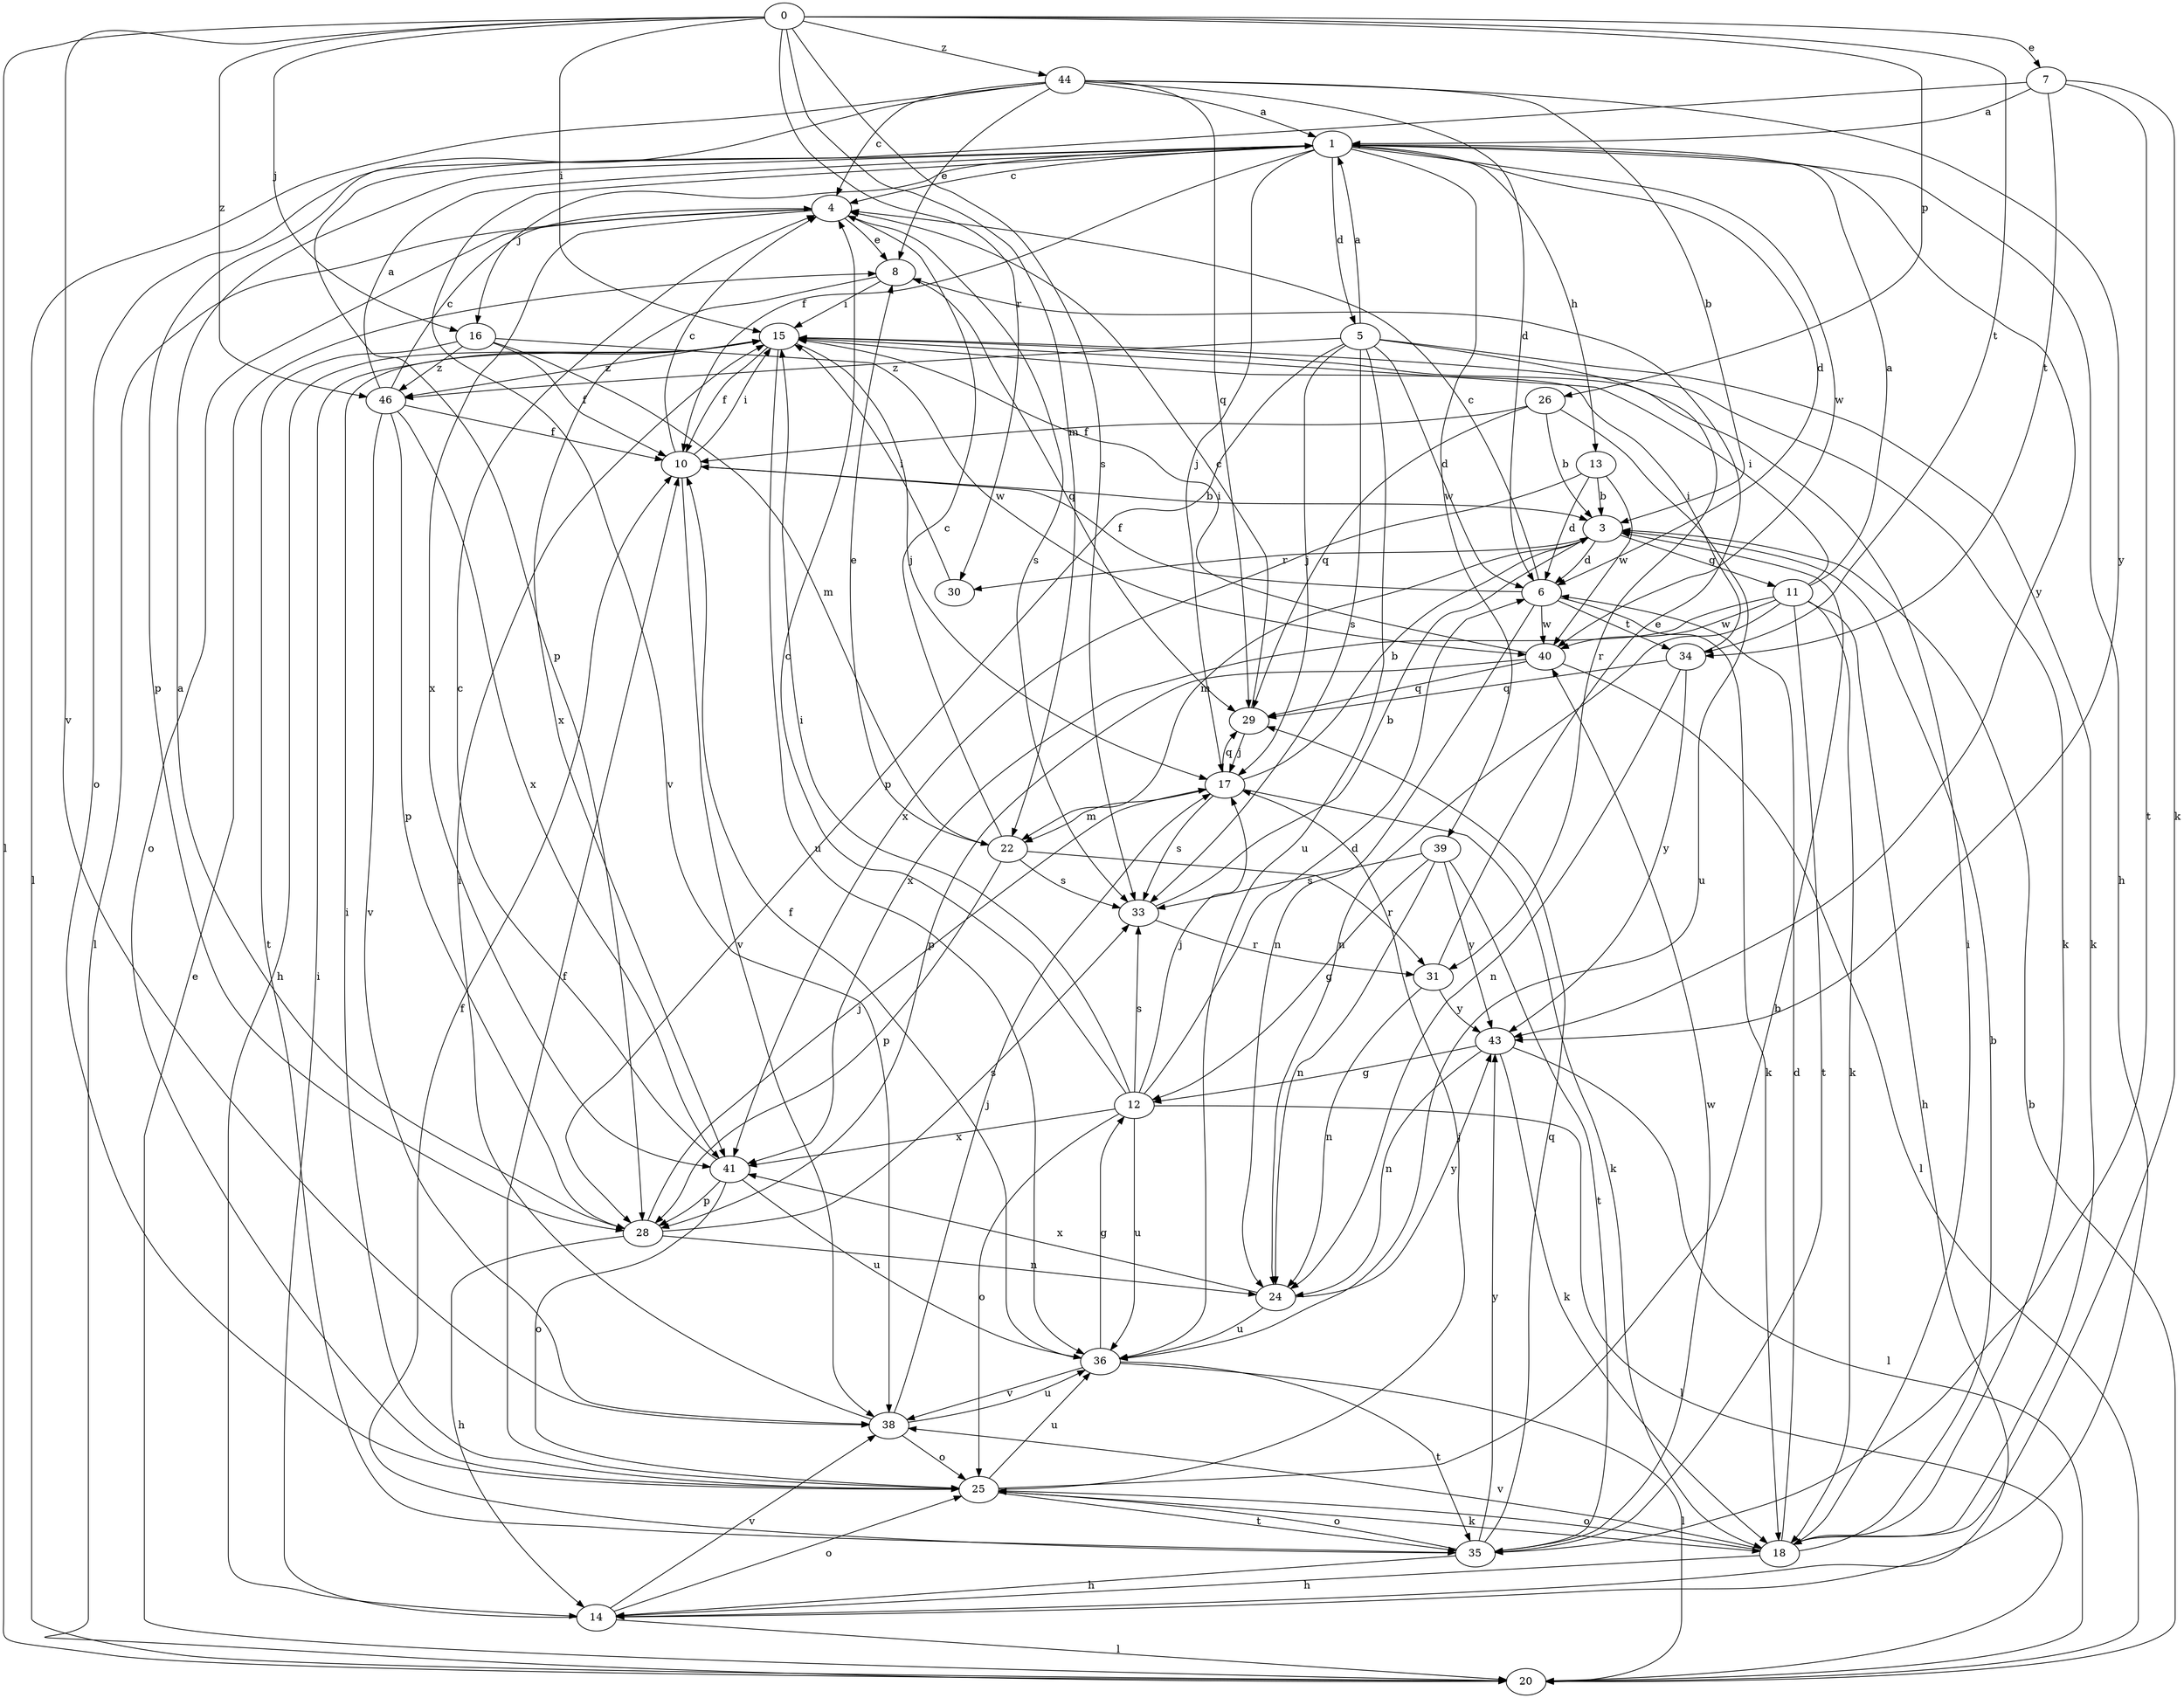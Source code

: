 strict digraph  {
0;
1;
3;
4;
5;
6;
7;
8;
10;
11;
12;
13;
14;
15;
16;
17;
18;
20;
22;
24;
25;
26;
28;
29;
30;
31;
33;
34;
35;
36;
38;
39;
40;
41;
43;
44;
46;
0 -> 7  [label=e];
0 -> 15  [label=i];
0 -> 16  [label=j];
0 -> 20  [label=l];
0 -> 22  [label=m];
0 -> 26  [label=p];
0 -> 30  [label=r];
0 -> 33  [label=s];
0 -> 34  [label=t];
0 -> 38  [label=v];
0 -> 44  [label=z];
0 -> 46  [label=z];
1 -> 4  [label=c];
1 -> 5  [label=d];
1 -> 6  [label=d];
1 -> 10  [label=f];
1 -> 13  [label=h];
1 -> 14  [label=h];
1 -> 16  [label=j];
1 -> 17  [label=j];
1 -> 28  [label=p];
1 -> 38  [label=v];
1 -> 39  [label=w];
1 -> 40  [label=w];
1 -> 43  [label=y];
3 -> 6  [label=d];
3 -> 11  [label=g];
3 -> 22  [label=m];
3 -> 30  [label=r];
4 -> 8  [label=e];
4 -> 20  [label=l];
4 -> 25  [label=o];
4 -> 33  [label=s];
4 -> 41  [label=x];
5 -> 1  [label=a];
5 -> 6  [label=d];
5 -> 17  [label=j];
5 -> 18  [label=k];
5 -> 28  [label=p];
5 -> 31  [label=r];
5 -> 33  [label=s];
5 -> 36  [label=u];
5 -> 46  [label=z];
6 -> 4  [label=c];
6 -> 10  [label=f];
6 -> 18  [label=k];
6 -> 24  [label=n];
6 -> 34  [label=t];
6 -> 40  [label=w];
7 -> 1  [label=a];
7 -> 18  [label=k];
7 -> 28  [label=p];
7 -> 34  [label=t];
7 -> 35  [label=t];
8 -> 15  [label=i];
8 -> 29  [label=q];
8 -> 41  [label=x];
10 -> 3  [label=b];
10 -> 4  [label=c];
10 -> 15  [label=i];
10 -> 38  [label=v];
11 -> 1  [label=a];
11 -> 14  [label=h];
11 -> 15  [label=i];
11 -> 18  [label=k];
11 -> 24  [label=n];
11 -> 35  [label=t];
11 -> 40  [label=w];
11 -> 41  [label=x];
12 -> 4  [label=c];
12 -> 6  [label=d];
12 -> 15  [label=i];
12 -> 17  [label=j];
12 -> 20  [label=l];
12 -> 25  [label=o];
12 -> 33  [label=s];
12 -> 36  [label=u];
12 -> 41  [label=x];
13 -> 3  [label=b];
13 -> 6  [label=d];
13 -> 40  [label=w];
13 -> 41  [label=x];
14 -> 15  [label=i];
14 -> 20  [label=l];
14 -> 25  [label=o];
14 -> 38  [label=v];
15 -> 10  [label=f];
15 -> 14  [label=h];
15 -> 17  [label=j];
15 -> 18  [label=k];
15 -> 36  [label=u];
15 -> 46  [label=z];
16 -> 10  [label=f];
16 -> 22  [label=m];
16 -> 35  [label=t];
16 -> 40  [label=w];
16 -> 46  [label=z];
17 -> 3  [label=b];
17 -> 18  [label=k];
17 -> 22  [label=m];
17 -> 29  [label=q];
17 -> 33  [label=s];
18 -> 3  [label=b];
18 -> 6  [label=d];
18 -> 14  [label=h];
18 -> 15  [label=i];
18 -> 25  [label=o];
18 -> 38  [label=v];
20 -> 3  [label=b];
20 -> 8  [label=e];
22 -> 4  [label=c];
22 -> 8  [label=e];
22 -> 28  [label=p];
22 -> 31  [label=r];
22 -> 33  [label=s];
24 -> 36  [label=u];
24 -> 41  [label=x];
24 -> 43  [label=y];
25 -> 3  [label=b];
25 -> 10  [label=f];
25 -> 15  [label=i];
25 -> 17  [label=j];
25 -> 18  [label=k];
25 -> 35  [label=t];
25 -> 36  [label=u];
26 -> 3  [label=b];
26 -> 10  [label=f];
26 -> 29  [label=q];
26 -> 36  [label=u];
28 -> 1  [label=a];
28 -> 14  [label=h];
28 -> 17  [label=j];
28 -> 24  [label=n];
28 -> 33  [label=s];
29 -> 4  [label=c];
29 -> 17  [label=j];
30 -> 15  [label=i];
31 -> 8  [label=e];
31 -> 24  [label=n];
31 -> 43  [label=y];
33 -> 3  [label=b];
33 -> 31  [label=r];
34 -> 15  [label=i];
34 -> 24  [label=n];
34 -> 29  [label=q];
34 -> 43  [label=y];
35 -> 10  [label=f];
35 -> 14  [label=h];
35 -> 25  [label=o];
35 -> 29  [label=q];
35 -> 40  [label=w];
35 -> 43  [label=y];
36 -> 10  [label=f];
36 -> 12  [label=g];
36 -> 20  [label=l];
36 -> 35  [label=t];
36 -> 38  [label=v];
38 -> 15  [label=i];
38 -> 17  [label=j];
38 -> 25  [label=o];
38 -> 36  [label=u];
39 -> 12  [label=g];
39 -> 24  [label=n];
39 -> 33  [label=s];
39 -> 35  [label=t];
39 -> 43  [label=y];
40 -> 15  [label=i];
40 -> 20  [label=l];
40 -> 28  [label=p];
40 -> 29  [label=q];
41 -> 4  [label=c];
41 -> 25  [label=o];
41 -> 28  [label=p];
41 -> 36  [label=u];
43 -> 12  [label=g];
43 -> 18  [label=k];
43 -> 20  [label=l];
43 -> 24  [label=n];
44 -> 1  [label=a];
44 -> 3  [label=b];
44 -> 4  [label=c];
44 -> 6  [label=d];
44 -> 8  [label=e];
44 -> 20  [label=l];
44 -> 25  [label=o];
44 -> 29  [label=q];
44 -> 43  [label=y];
46 -> 1  [label=a];
46 -> 4  [label=c];
46 -> 10  [label=f];
46 -> 28  [label=p];
46 -> 38  [label=v];
46 -> 41  [label=x];
}
